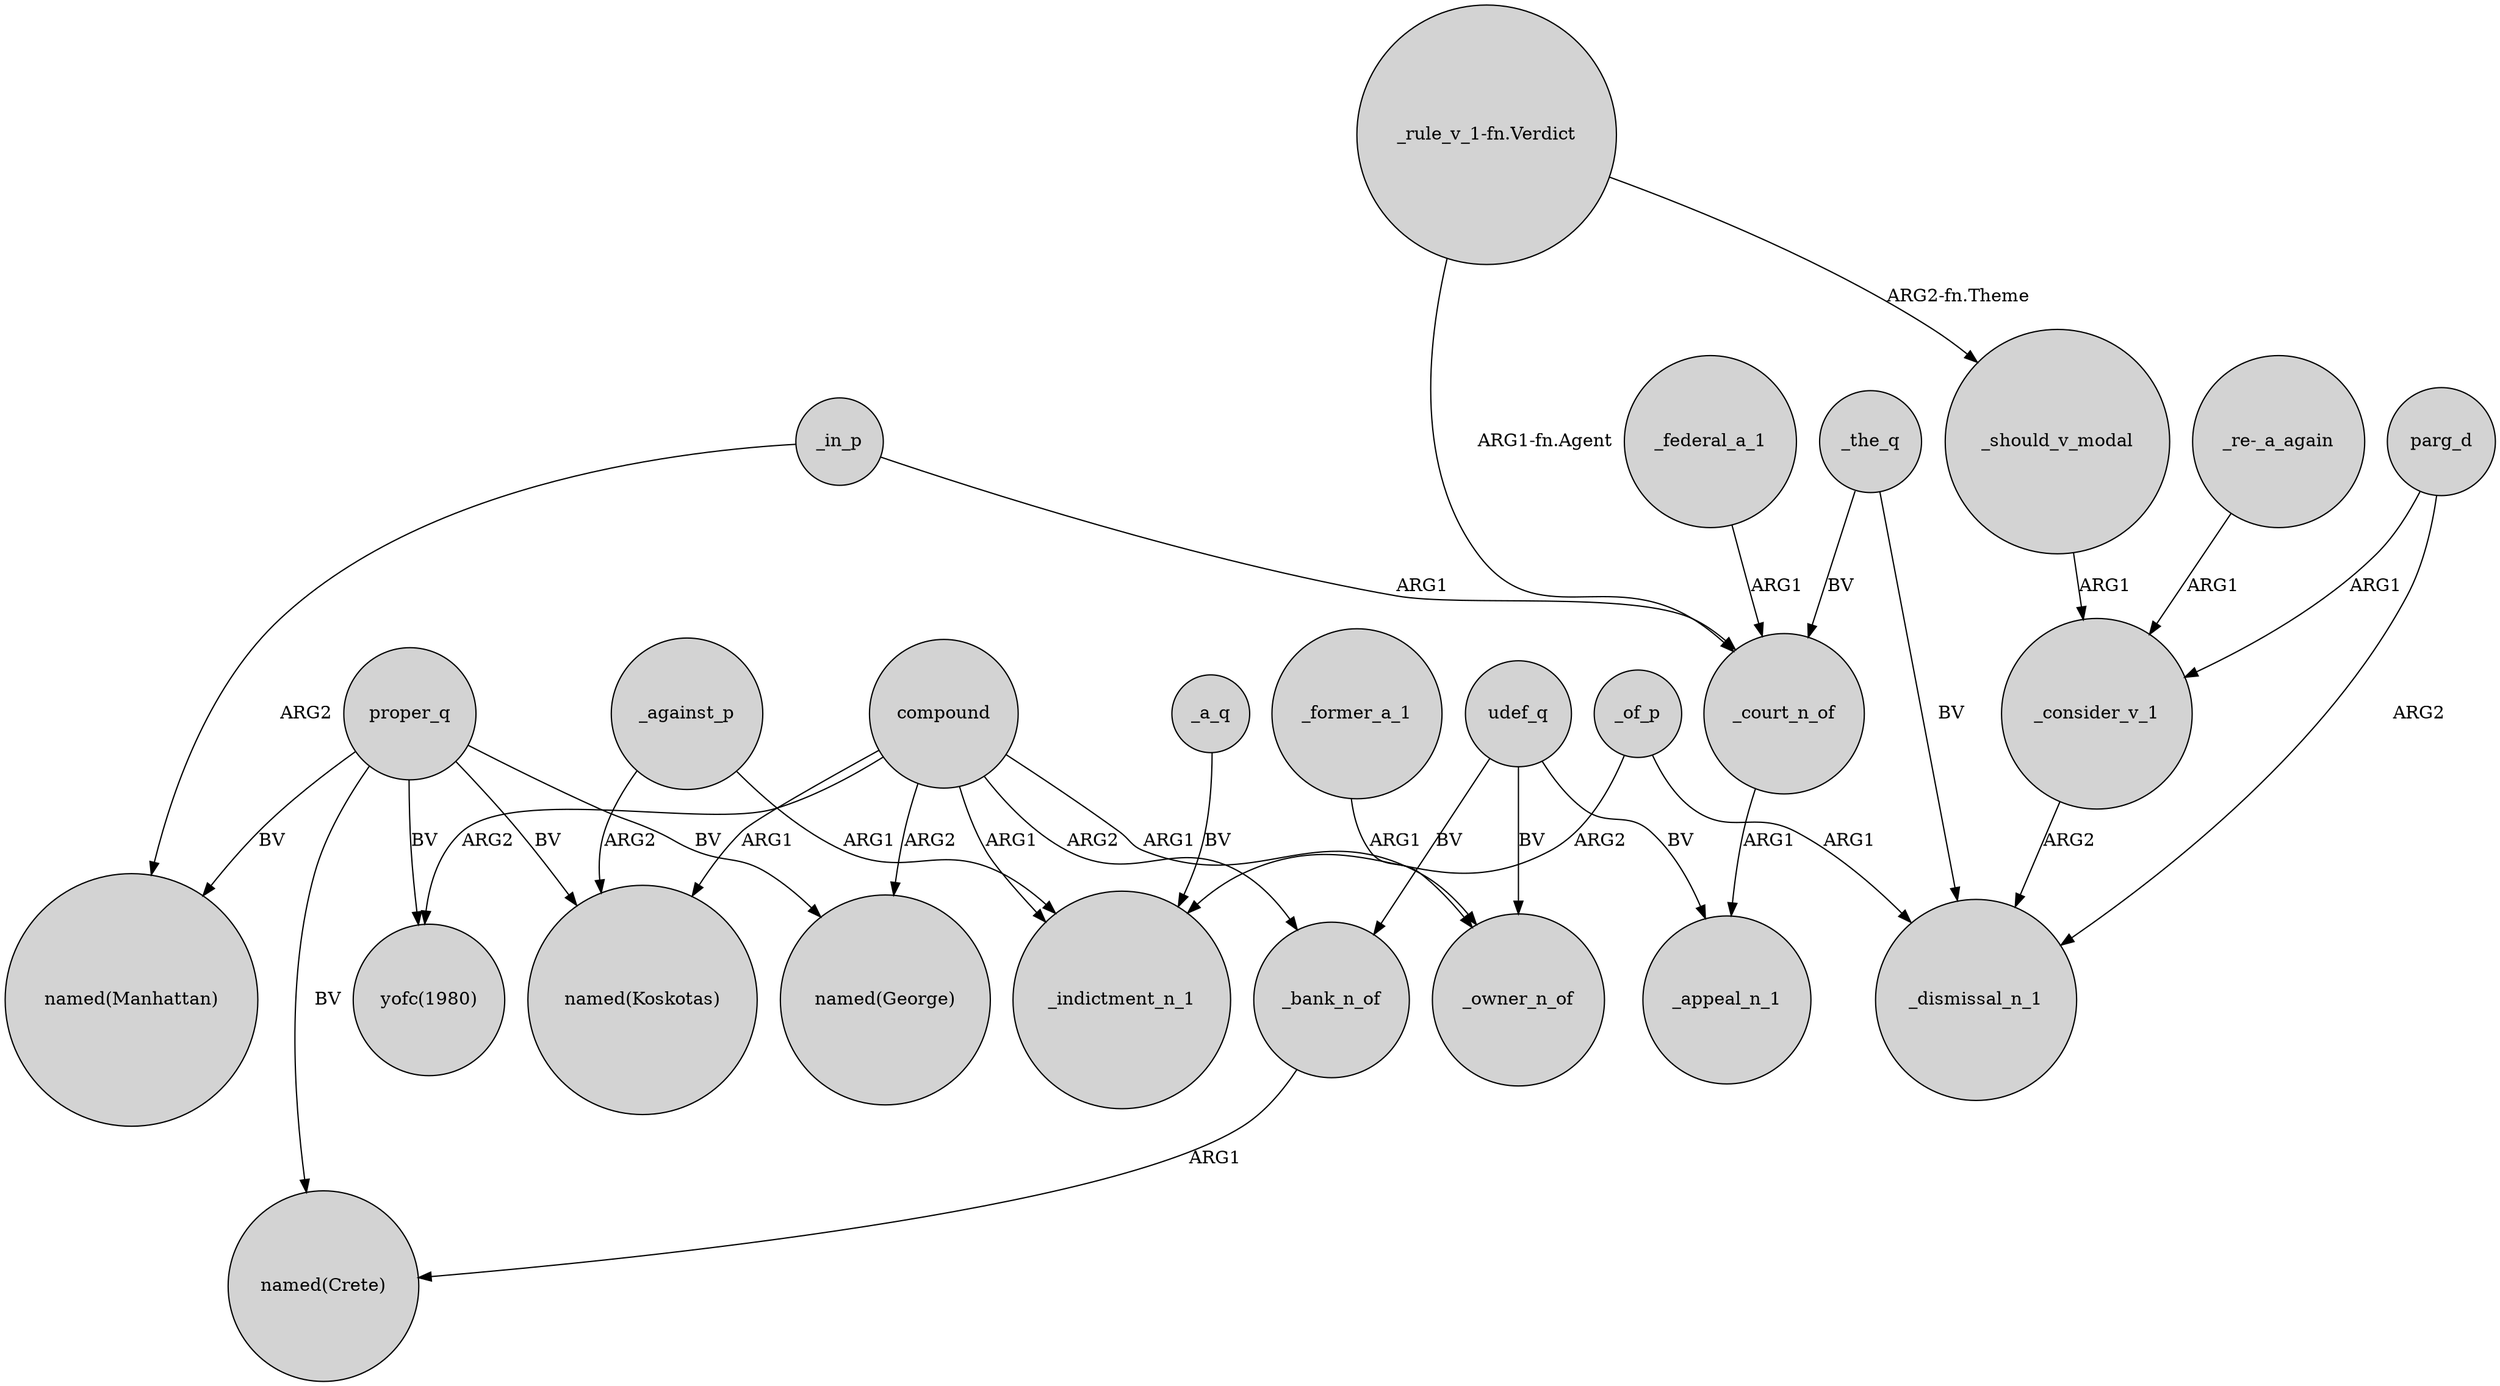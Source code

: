 digraph {
	node [shape=circle style=filled]
	compound -> "yofc(1980)" [label=ARG2]
	compound -> _bank_n_of [label=ARG2]
	_of_p -> _indictment_n_1 [label=ARG2]
	compound -> "named(Koskotas)" [label=ARG1]
	_should_v_modal -> _consider_v_1 [label=ARG1]
	_the_q -> _dismissal_n_1 [label=BV]
	_against_p -> _indictment_n_1 [label=ARG1]
	_the_q -> _court_n_of [label=BV]
	compound -> "named(George)" [label=ARG2]
	"_rule_v_1-fn.Verdict" -> _court_n_of [label="ARG1-fn.Agent"]
	_former_a_1 -> _owner_n_of [label=ARG1]
	proper_q -> "named(Manhattan)" [label=BV]
	_consider_v_1 -> _dismissal_n_1 [label=ARG2]
	proper_q -> "named(Crete)" [label=BV]
	udef_q -> _appeal_n_1 [label=BV]
	_of_p -> _dismissal_n_1 [label=ARG1]
	"_rule_v_1-fn.Verdict" -> _should_v_modal [label="ARG2-fn.Theme"]
	proper_q -> "named(George)" [label=BV]
	proper_q -> "yofc(1980)" [label=BV]
	_in_p -> "named(Manhattan)" [label=ARG2]
	udef_q -> _owner_n_of [label=BV]
	compound -> _indictment_n_1 [label=ARG1]
	_a_q -> _indictment_n_1 [label=BV]
	_in_p -> _court_n_of [label=ARG1]
	_federal_a_1 -> _court_n_of [label=ARG1]
	parg_d -> _consider_v_1 [label=ARG1]
	compound -> _owner_n_of [label=ARG1]
	_bank_n_of -> "named(Crete)" [label=ARG1]
	parg_d -> _dismissal_n_1 [label=ARG2]
	_against_p -> "named(Koskotas)" [label=ARG2]
	proper_q -> "named(Koskotas)" [label=BV]
	"_re-_a_again" -> _consider_v_1 [label=ARG1]
	udef_q -> _bank_n_of [label=BV]
	_court_n_of -> _appeal_n_1 [label=ARG1]
}
